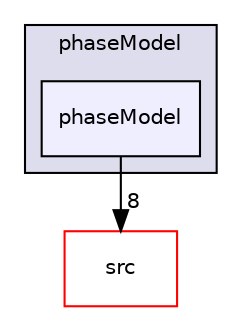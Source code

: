 digraph "applications/solvers/multiphase/icoReactingMultiphaseInterFoam/phasesSystem/phaseModel/phaseModel" {
  bgcolor=transparent;
  compound=true
  node [ fontsize="10", fontname="Helvetica"];
  edge [ labelfontsize="10", labelfontname="Helvetica"];
  subgraph clusterdir_dc11da56fd3d81c2bd39ac0cf0e67dd2 {
    graph [ bgcolor="#ddddee", pencolor="black", label="phaseModel" fontname="Helvetica", fontsize="10", URL="dir_dc11da56fd3d81c2bd39ac0cf0e67dd2.html"]
  dir_686e6c6680e97f094e9fea48fb71d40a [shape=box, label="phaseModel", style="filled", fillcolor="#eeeeff", pencolor="black", URL="dir_686e6c6680e97f094e9fea48fb71d40a.html"];
  }
  dir_68267d1309a1af8e8297ef4c3efbcdba [shape=box label="src" color="red" URL="dir_68267d1309a1af8e8297ef4c3efbcdba.html"];
  dir_686e6c6680e97f094e9fea48fb71d40a->dir_68267d1309a1af8e8297ef4c3efbcdba [headlabel="8", labeldistance=1.5 headhref="dir_000203_000499.html"];
}
